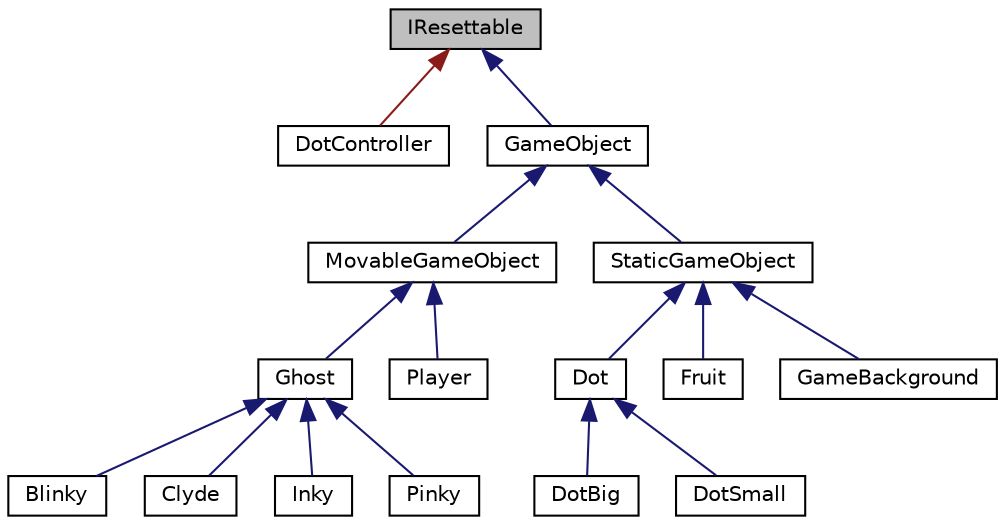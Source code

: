 digraph "IResettable"
{
 // LATEX_PDF_SIZE
  edge [fontname="Helvetica",fontsize="10",labelfontname="Helvetica",labelfontsize="10"];
  node [fontname="Helvetica",fontsize="10",shape=record];
  Node1 [label="IResettable",height=0.2,width=0.4,color="black", fillcolor="grey75", style="filled", fontcolor="black",tooltip="The IResettable interface, which is implemented by classes that need to be reset when the game is res..."];
  Node1 -> Node2 [dir="back",color="firebrick4",fontsize="10",style="solid"];
  Node2 [label="DotController",height=0.2,width=0.4,color="black", fillcolor="white", style="filled",URL="$classDotController.html",tooltip="Manages the creation, deletion and tracking of Dots in the game."];
  Node1 -> Node3 [dir="back",color="midnightblue",fontsize="10",style="solid"];
  Node3 [label="GameObject",height=0.2,width=0.4,color="black", fillcolor="white", style="filled",URL="$classGameObject.html",tooltip=" "];
  Node3 -> Node4 [dir="back",color="midnightblue",fontsize="10",style="solid"];
  Node4 [label="MovableGameObject",height=0.2,width=0.4,color="black", fillcolor="white", style="filled",URL="$classMovableGameObject.html",tooltip="A class representing a game object that can move."];
  Node4 -> Node5 [dir="back",color="midnightblue",fontsize="10",style="solid"];
  Node5 [label="Ghost",height=0.2,width=0.4,color="black", fillcolor="white", style="filled",URL="$classGhost.html",tooltip="The Ghost class manages a single ghost in the game."];
  Node5 -> Node6 [dir="back",color="midnightblue",fontsize="10",style="solid"];
  Node6 [label="Blinky",height=0.2,width=0.4,color="black", fillcolor="white", style="filled",URL="$classBlinky.html",tooltip="The Blinky class represents the red ghost in the game."];
  Node5 -> Node7 [dir="back",color="midnightblue",fontsize="10",style="solid"];
  Node7 [label="Clyde",height=0.2,width=0.4,color="black", fillcolor="white", style="filled",URL="$classClyde.html",tooltip="A class that represents the Clyde ghost in the game."];
  Node5 -> Node8 [dir="back",color="midnightblue",fontsize="10",style="solid"];
  Node8 [label="Inky",height=0.2,width=0.4,color="black", fillcolor="white", style="filled",URL="$classInky.html",tooltip="The Inky class represents the cyan ghost in the game. Inherits from the Ghost class and defines the s..."];
  Node5 -> Node9 [dir="back",color="midnightblue",fontsize="10",style="solid"];
  Node9 [label="Pinky",height=0.2,width=0.4,color="black", fillcolor="white", style="filled",URL="$classPinky.html",tooltip="The Pinky class represents the pink ghost in the game."];
  Node4 -> Node10 [dir="back",color="midnightblue",fontsize="10",style="solid"];
  Node10 [label="Player",height=0.2,width=0.4,color="black", fillcolor="white", style="filled",URL="$classPlayer.html",tooltip="Main pac-man player object."];
  Node3 -> Node11 [dir="back",color="midnightblue",fontsize="10",style="solid"];
  Node11 [label="StaticGameObject",height=0.2,width=0.4,color="black", fillcolor="white", style="filled",URL="$classStaticGameObject.html",tooltip="Base class for static game objects like dots and fruits."];
  Node11 -> Node12 [dir="back",color="midnightblue",fontsize="10",style="solid"];
  Node12 [label="Dot",height=0.2,width=0.4,color="black", fillcolor="white", style="filled",URL="$classDot.html",tooltip=" "];
  Node12 -> Node13 [dir="back",color="midnightblue",fontsize="10",style="solid"];
  Node13 [label="DotBig",height=0.2,width=0.4,color="black", fillcolor="white", style="filled",URL="$classDotBig.html",tooltip="The DotBig class represents the big dots that are eaten by Pacman."];
  Node12 -> Node14 [dir="back",color="midnightblue",fontsize="10",style="solid"];
  Node14 [label="DotSmall",height=0.2,width=0.4,color="black", fillcolor="white", style="filled",URL="$classDotSmall.html",tooltip="The DotSmall class, which represents the small dots that Pacman can eat."];
  Node11 -> Node15 [dir="back",color="midnightblue",fontsize="10",style="solid"];
  Node15 [label="Fruit",height=0.2,width=0.4,color="black", fillcolor="white", style="filled",URL="$classFruit.html",tooltip="The Fruit class."];
  Node11 -> Node16 [dir="back",color="midnightblue",fontsize="10",style="solid"];
  Node16 [label="GameBackground",height=0.2,width=0.4,color="black", fillcolor="white", style="filled",URL="$classGameBackground.html",tooltip=" "];
}
